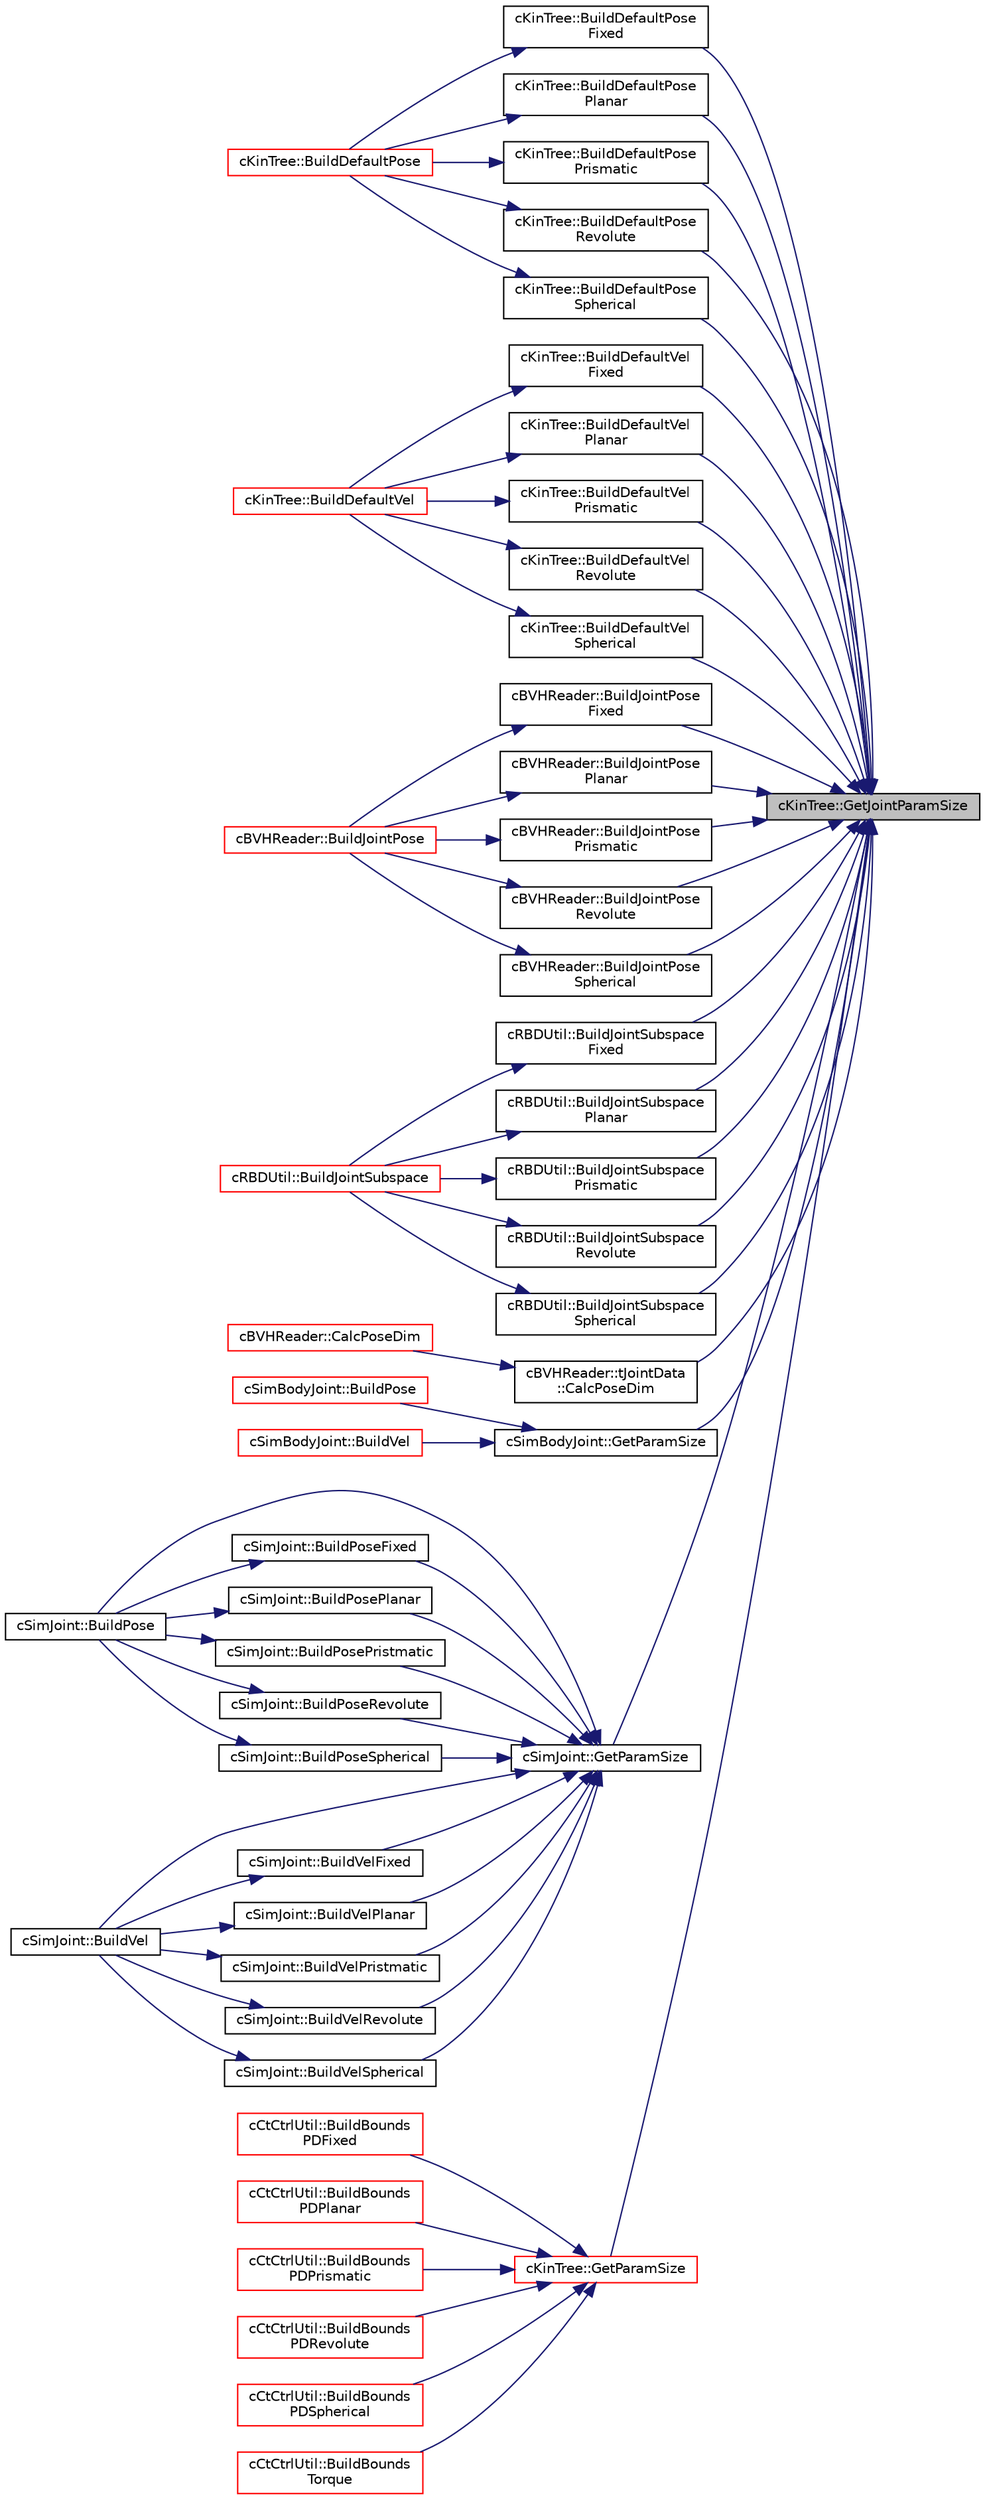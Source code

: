digraph "cKinTree::GetJointParamSize"
{
 // LATEX_PDF_SIZE
  edge [fontname="Helvetica",fontsize="10",labelfontname="Helvetica",labelfontsize="10"];
  node [fontname="Helvetica",fontsize="10",shape=record];
  rankdir="RL";
  Node1 [label="cKinTree::GetJointParamSize",height=0.2,width=0.4,color="black", fillcolor="grey75", style="filled", fontcolor="black",tooltip=" "];
  Node1 -> Node2 [dir="back",color="midnightblue",fontsize="10",style="solid",fontname="Helvetica"];
  Node2 [label="cKinTree::BuildDefaultPose\lFixed",height=0.2,width=0.4,color="black", fillcolor="white", style="filled",URL="$classc_kin_tree.html#a0494eba6fcd934f72d6427ff99e9ed63",tooltip=" "];
  Node2 -> Node3 [dir="back",color="midnightblue",fontsize="10",style="solid",fontname="Helvetica"];
  Node3 [label="cKinTree::BuildDefaultPose",height=0.2,width=0.4,color="red", fillcolor="white", style="filled",URL="$classc_kin_tree.html#a577b420161765e14abae812cb6a16836",tooltip=" "];
  Node1 -> Node8 [dir="back",color="midnightblue",fontsize="10",style="solid",fontname="Helvetica"];
  Node8 [label="cKinTree::BuildDefaultPose\lPlanar",height=0.2,width=0.4,color="black", fillcolor="white", style="filled",URL="$classc_kin_tree.html#a9168467522855ec6e7e789292de9195b",tooltip=" "];
  Node8 -> Node3 [dir="back",color="midnightblue",fontsize="10",style="solid",fontname="Helvetica"];
  Node1 -> Node9 [dir="back",color="midnightblue",fontsize="10",style="solid",fontname="Helvetica"];
  Node9 [label="cKinTree::BuildDefaultPose\lPrismatic",height=0.2,width=0.4,color="black", fillcolor="white", style="filled",URL="$classc_kin_tree.html#ae9b11878c45e4fab737a91d2c8cb36d2",tooltip=" "];
  Node9 -> Node3 [dir="back",color="midnightblue",fontsize="10",style="solid",fontname="Helvetica"];
  Node1 -> Node10 [dir="back",color="midnightblue",fontsize="10",style="solid",fontname="Helvetica"];
  Node10 [label="cKinTree::BuildDefaultPose\lRevolute",height=0.2,width=0.4,color="black", fillcolor="white", style="filled",URL="$classc_kin_tree.html#aa4f3f32615e3e83df8c66420874ea6a6",tooltip=" "];
  Node10 -> Node3 [dir="back",color="midnightblue",fontsize="10",style="solid",fontname="Helvetica"];
  Node1 -> Node11 [dir="back",color="midnightblue",fontsize="10",style="solid",fontname="Helvetica"];
  Node11 [label="cKinTree::BuildDefaultPose\lSpherical",height=0.2,width=0.4,color="black", fillcolor="white", style="filled",URL="$classc_kin_tree.html#a16c6bb69ecce97b1514f14890cba3d44",tooltip=" "];
  Node11 -> Node3 [dir="back",color="midnightblue",fontsize="10",style="solid",fontname="Helvetica"];
  Node1 -> Node12 [dir="back",color="midnightblue",fontsize="10",style="solid",fontname="Helvetica"];
  Node12 [label="cKinTree::BuildDefaultVel\lFixed",height=0.2,width=0.4,color="black", fillcolor="white", style="filled",URL="$classc_kin_tree.html#a7ab58e8fea0492adb5aa5fd963c01faf",tooltip=" "];
  Node12 -> Node13 [dir="back",color="midnightblue",fontsize="10",style="solid",fontname="Helvetica"];
  Node13 [label="cKinTree::BuildDefaultVel",height=0.2,width=0.4,color="red", fillcolor="white", style="filled",URL="$classc_kin_tree.html#a49b1f34387524f9de3c4dbed52be181c",tooltip=" "];
  Node1 -> Node14 [dir="back",color="midnightblue",fontsize="10",style="solid",fontname="Helvetica"];
  Node14 [label="cKinTree::BuildDefaultVel\lPlanar",height=0.2,width=0.4,color="black", fillcolor="white", style="filled",URL="$classc_kin_tree.html#a0a678011b70b7e73f247d3a318a6578f",tooltip=" "];
  Node14 -> Node13 [dir="back",color="midnightblue",fontsize="10",style="solid",fontname="Helvetica"];
  Node1 -> Node15 [dir="back",color="midnightblue",fontsize="10",style="solid",fontname="Helvetica"];
  Node15 [label="cKinTree::BuildDefaultVel\lPrismatic",height=0.2,width=0.4,color="black", fillcolor="white", style="filled",URL="$classc_kin_tree.html#a1e420ad9baa142e032e9c7d26e480fb4",tooltip=" "];
  Node15 -> Node13 [dir="back",color="midnightblue",fontsize="10",style="solid",fontname="Helvetica"];
  Node1 -> Node16 [dir="back",color="midnightblue",fontsize="10",style="solid",fontname="Helvetica"];
  Node16 [label="cKinTree::BuildDefaultVel\lRevolute",height=0.2,width=0.4,color="black", fillcolor="white", style="filled",URL="$classc_kin_tree.html#a521d862b5cfc1cb78a2d187e7465798e",tooltip=" "];
  Node16 -> Node13 [dir="back",color="midnightblue",fontsize="10",style="solid",fontname="Helvetica"];
  Node1 -> Node17 [dir="back",color="midnightblue",fontsize="10",style="solid",fontname="Helvetica"];
  Node17 [label="cKinTree::BuildDefaultVel\lSpherical",height=0.2,width=0.4,color="black", fillcolor="white", style="filled",URL="$classc_kin_tree.html#a1c67d7c63c961f3faa0d908cd8b40510",tooltip=" "];
  Node17 -> Node13 [dir="back",color="midnightblue",fontsize="10",style="solid",fontname="Helvetica"];
  Node1 -> Node18 [dir="back",color="midnightblue",fontsize="10",style="solid",fontname="Helvetica"];
  Node18 [label="cBVHReader::BuildJointPose\lFixed",height=0.2,width=0.4,color="black", fillcolor="white", style="filled",URL="$classc_b_v_h_reader.html#a327bf9231bea79a8a26e38428890eb26",tooltip=" "];
  Node18 -> Node19 [dir="back",color="midnightblue",fontsize="10",style="solid",fontname="Helvetica"];
  Node19 [label="cBVHReader::BuildJointPose",height=0.2,width=0.4,color="red", fillcolor="white", style="filled",URL="$classc_b_v_h_reader.html#ae7d1a30a5feb5571f5e6223430901f45",tooltip=" "];
  Node1 -> Node22 [dir="back",color="midnightblue",fontsize="10",style="solid",fontname="Helvetica"];
  Node22 [label="cBVHReader::BuildJointPose\lPlanar",height=0.2,width=0.4,color="black", fillcolor="white", style="filled",URL="$classc_b_v_h_reader.html#a8f4abaf5322d352b7f98526e439ee459",tooltip=" "];
  Node22 -> Node19 [dir="back",color="midnightblue",fontsize="10",style="solid",fontname="Helvetica"];
  Node1 -> Node23 [dir="back",color="midnightblue",fontsize="10",style="solid",fontname="Helvetica"];
  Node23 [label="cBVHReader::BuildJointPose\lPrismatic",height=0.2,width=0.4,color="black", fillcolor="white", style="filled",URL="$classc_b_v_h_reader.html#a7d296d61350f5f9c1f9c4ffc2fe1b51d",tooltip=" "];
  Node23 -> Node19 [dir="back",color="midnightblue",fontsize="10",style="solid",fontname="Helvetica"];
  Node1 -> Node24 [dir="back",color="midnightblue",fontsize="10",style="solid",fontname="Helvetica"];
  Node24 [label="cBVHReader::BuildJointPose\lRevolute",height=0.2,width=0.4,color="black", fillcolor="white", style="filled",URL="$classc_b_v_h_reader.html#a04dde7acf8ea39ab68310a6166bce895",tooltip=" "];
  Node24 -> Node19 [dir="back",color="midnightblue",fontsize="10",style="solid",fontname="Helvetica"];
  Node1 -> Node25 [dir="back",color="midnightblue",fontsize="10",style="solid",fontname="Helvetica"];
  Node25 [label="cBVHReader::BuildJointPose\lSpherical",height=0.2,width=0.4,color="black", fillcolor="white", style="filled",URL="$classc_b_v_h_reader.html#a8afc9ff26916abc29afab718a7b2b7d7",tooltip=" "];
  Node25 -> Node19 [dir="back",color="midnightblue",fontsize="10",style="solid",fontname="Helvetica"];
  Node1 -> Node26 [dir="back",color="midnightblue",fontsize="10",style="solid",fontname="Helvetica"];
  Node26 [label="cRBDUtil::BuildJointSubspace\lFixed",height=0.2,width=0.4,color="black", fillcolor="white", style="filled",URL="$classc_r_b_d_util.html#a9821d64f6ff68fcb5b683cf2687cf84d",tooltip=" "];
  Node26 -> Node27 [dir="back",color="midnightblue",fontsize="10",style="solid",fontname="Helvetica"];
  Node27 [label="cRBDUtil::BuildJointSubspace",height=0.2,width=0.4,color="red", fillcolor="white", style="filled",URL="$classc_r_b_d_util.html#a451e4c520a865d6ad91f0221c2c26f4a",tooltip=" "];
  Node1 -> Node33 [dir="back",color="midnightblue",fontsize="10",style="solid",fontname="Helvetica"];
  Node33 [label="cRBDUtil::BuildJointSubspace\lPlanar",height=0.2,width=0.4,color="black", fillcolor="white", style="filled",URL="$classc_r_b_d_util.html#acf9f9aaf46ba0909f2ae2979347c0046",tooltip=" "];
  Node33 -> Node27 [dir="back",color="midnightblue",fontsize="10",style="solid",fontname="Helvetica"];
  Node1 -> Node34 [dir="back",color="midnightblue",fontsize="10",style="solid",fontname="Helvetica"];
  Node34 [label="cRBDUtil::BuildJointSubspace\lPrismatic",height=0.2,width=0.4,color="black", fillcolor="white", style="filled",URL="$classc_r_b_d_util.html#ad5a5d6b2136d429f0af9a122bf22e5f8",tooltip=" "];
  Node34 -> Node27 [dir="back",color="midnightblue",fontsize="10",style="solid",fontname="Helvetica"];
  Node1 -> Node35 [dir="back",color="midnightblue",fontsize="10",style="solid",fontname="Helvetica"];
  Node35 [label="cRBDUtil::BuildJointSubspace\lRevolute",height=0.2,width=0.4,color="black", fillcolor="white", style="filled",URL="$classc_r_b_d_util.html#ad62181e5292642cfb7fbcc8dde0f7f85",tooltip=" "];
  Node35 -> Node27 [dir="back",color="midnightblue",fontsize="10",style="solid",fontname="Helvetica"];
  Node1 -> Node36 [dir="back",color="midnightblue",fontsize="10",style="solid",fontname="Helvetica"];
  Node36 [label="cRBDUtil::BuildJointSubspace\lSpherical",height=0.2,width=0.4,color="black", fillcolor="white", style="filled",URL="$classc_r_b_d_util.html#ae562cf04fecc8072c40f9af4e5465208",tooltip=" "];
  Node36 -> Node27 [dir="back",color="midnightblue",fontsize="10",style="solid",fontname="Helvetica"];
  Node1 -> Node37 [dir="back",color="midnightblue",fontsize="10",style="solid",fontname="Helvetica"];
  Node37 [label="cBVHReader::tJointData\l::CalcPoseDim",height=0.2,width=0.4,color="black", fillcolor="white", style="filled",URL="$structc_b_v_h_reader_1_1t_joint_data.html#aa9c02a3494e56953446c6c2d193a2c18",tooltip=" "];
  Node37 -> Node38 [dir="back",color="midnightblue",fontsize="10",style="solid",fontname="Helvetica"];
  Node38 [label="cBVHReader::CalcPoseDim",height=0.2,width=0.4,color="red", fillcolor="white", style="filled",URL="$classc_b_v_h_reader.html#a7d6c9d1b5a67298fb8994aee0c4144d7",tooltip=" "];
  Node1 -> Node39 [dir="back",color="midnightblue",fontsize="10",style="solid",fontname="Helvetica"];
  Node39 [label="cSimBodyJoint::GetParamSize",height=0.2,width=0.4,color="black", fillcolor="white", style="filled",URL="$classc_sim_body_joint.html#a7d0a45de8f9266fd2dbcd45bc0dc45b1",tooltip=" "];
  Node39 -> Node40 [dir="back",color="midnightblue",fontsize="10",style="solid",fontname="Helvetica"];
  Node40 [label="cSimBodyJoint::BuildPose",height=0.2,width=0.4,color="red", fillcolor="white", style="filled",URL="$classc_sim_body_joint.html#adf214d8c9b1ab7f9abe568a51e754c6c",tooltip=" "];
  Node39 -> Node63 [dir="back",color="midnightblue",fontsize="10",style="solid",fontname="Helvetica"];
  Node63 [label="cSimBodyJoint::BuildVel",height=0.2,width=0.4,color="red", fillcolor="white", style="filled",URL="$classc_sim_body_joint.html#adbbc382edb50eb274598e0180c8806f2",tooltip=" "];
  Node1 -> Node66 [dir="back",color="midnightblue",fontsize="10",style="solid",fontname="Helvetica"];
  Node66 [label="cSimJoint::GetParamSize",height=0.2,width=0.4,color="black", fillcolor="white", style="filled",URL="$classc_sim_joint.html#af16adf0e4f5a53862cd0cb98a6fb29c9",tooltip=" "];
  Node66 -> Node67 [dir="back",color="midnightblue",fontsize="10",style="solid",fontname="Helvetica"];
  Node67 [label="cSimJoint::BuildPose",height=0.2,width=0.4,color="black", fillcolor="white", style="filled",URL="$classc_sim_joint.html#aaafe3e9b815e05962fe3180300232f8f",tooltip=" "];
  Node66 -> Node68 [dir="back",color="midnightblue",fontsize="10",style="solid",fontname="Helvetica"];
  Node68 [label="cSimJoint::BuildPoseFixed",height=0.2,width=0.4,color="black", fillcolor="white", style="filled",URL="$classc_sim_joint.html#adb8b9f25a9802bcae165a85cb8aca0fd",tooltip=" "];
  Node68 -> Node67 [dir="back",color="midnightblue",fontsize="10",style="solid",fontname="Helvetica"];
  Node66 -> Node69 [dir="back",color="midnightblue",fontsize="10",style="solid",fontname="Helvetica"];
  Node69 [label="cSimJoint::BuildPosePlanar",height=0.2,width=0.4,color="black", fillcolor="white", style="filled",URL="$classc_sim_joint.html#a798f2c7c5796ee926816de73fbaffcf0",tooltip=" "];
  Node69 -> Node67 [dir="back",color="midnightblue",fontsize="10",style="solid",fontname="Helvetica"];
  Node66 -> Node70 [dir="back",color="midnightblue",fontsize="10",style="solid",fontname="Helvetica"];
  Node70 [label="cSimJoint::BuildPosePristmatic",height=0.2,width=0.4,color="black", fillcolor="white", style="filled",URL="$classc_sim_joint.html#a89f1a7a328669ec810ff708758334b86",tooltip=" "];
  Node70 -> Node67 [dir="back",color="midnightblue",fontsize="10",style="solid",fontname="Helvetica"];
  Node66 -> Node71 [dir="back",color="midnightblue",fontsize="10",style="solid",fontname="Helvetica"];
  Node71 [label="cSimJoint::BuildPoseRevolute",height=0.2,width=0.4,color="black", fillcolor="white", style="filled",URL="$classc_sim_joint.html#a90771be6cc02d86f613f13c9646007c1",tooltip=" "];
  Node71 -> Node67 [dir="back",color="midnightblue",fontsize="10",style="solid",fontname="Helvetica"];
  Node66 -> Node72 [dir="back",color="midnightblue",fontsize="10",style="solid",fontname="Helvetica"];
  Node72 [label="cSimJoint::BuildPoseSpherical",height=0.2,width=0.4,color="black", fillcolor="white", style="filled",URL="$classc_sim_joint.html#a775e66858435fad674c89ea45a56604f",tooltip=" "];
  Node72 -> Node67 [dir="back",color="midnightblue",fontsize="10",style="solid",fontname="Helvetica"];
  Node66 -> Node73 [dir="back",color="midnightblue",fontsize="10",style="solid",fontname="Helvetica"];
  Node73 [label="cSimJoint::BuildVel",height=0.2,width=0.4,color="black", fillcolor="white", style="filled",URL="$classc_sim_joint.html#a294f4ac71659063c169deed6d4e17252",tooltip=" "];
  Node66 -> Node74 [dir="back",color="midnightblue",fontsize="10",style="solid",fontname="Helvetica"];
  Node74 [label="cSimJoint::BuildVelFixed",height=0.2,width=0.4,color="black", fillcolor="white", style="filled",URL="$classc_sim_joint.html#afd32644e90e23260e27ad7f812eb6771",tooltip=" "];
  Node74 -> Node73 [dir="back",color="midnightblue",fontsize="10",style="solid",fontname="Helvetica"];
  Node66 -> Node75 [dir="back",color="midnightblue",fontsize="10",style="solid",fontname="Helvetica"];
  Node75 [label="cSimJoint::BuildVelPlanar",height=0.2,width=0.4,color="black", fillcolor="white", style="filled",URL="$classc_sim_joint.html#af2b2bcab789b02ec46a3462df3c5bc07",tooltip=" "];
  Node75 -> Node73 [dir="back",color="midnightblue",fontsize="10",style="solid",fontname="Helvetica"];
  Node66 -> Node76 [dir="back",color="midnightblue",fontsize="10",style="solid",fontname="Helvetica"];
  Node76 [label="cSimJoint::BuildVelPristmatic",height=0.2,width=0.4,color="black", fillcolor="white", style="filled",URL="$classc_sim_joint.html#a85432651847f32c5962e2d23ce85c7f9",tooltip=" "];
  Node76 -> Node73 [dir="back",color="midnightblue",fontsize="10",style="solid",fontname="Helvetica"];
  Node66 -> Node77 [dir="back",color="midnightblue",fontsize="10",style="solid",fontname="Helvetica"];
  Node77 [label="cSimJoint::BuildVelRevolute",height=0.2,width=0.4,color="black", fillcolor="white", style="filled",URL="$classc_sim_joint.html#ab9eb5bbbe97fe5e2fcfbc16681221686",tooltip=" "];
  Node77 -> Node73 [dir="back",color="midnightblue",fontsize="10",style="solid",fontname="Helvetica"];
  Node66 -> Node78 [dir="back",color="midnightblue",fontsize="10",style="solid",fontname="Helvetica"];
  Node78 [label="cSimJoint::BuildVelSpherical",height=0.2,width=0.4,color="black", fillcolor="white", style="filled",URL="$classc_sim_joint.html#a2c988346971d61dddb827171c30605d7",tooltip=" "];
  Node78 -> Node73 [dir="back",color="midnightblue",fontsize="10",style="solid",fontname="Helvetica"];
  Node1 -> Node79 [dir="back",color="midnightblue",fontsize="10",style="solid",fontname="Helvetica"];
  Node79 [label="cKinTree::GetParamSize",height=0.2,width=0.4,color="red", fillcolor="white", style="filled",URL="$classc_kin_tree.html#ad5d21e19a354b6e8f5406e9167f12161",tooltip=" "];
  Node79 -> Node80 [dir="back",color="midnightblue",fontsize="10",style="solid",fontname="Helvetica"];
  Node80 [label="cCtCtrlUtil::BuildBounds\lPDFixed",height=0.2,width=0.4,color="red", fillcolor="white", style="filled",URL="$classc_ct_ctrl_util.html#aa26caaffb3f30961395d3ab6986b5531",tooltip=" "];
  Node79 -> Node83 [dir="back",color="midnightblue",fontsize="10",style="solid",fontname="Helvetica"];
  Node83 [label="cCtCtrlUtil::BuildBounds\lPDPlanar",height=0.2,width=0.4,color="red", fillcolor="white", style="filled",URL="$classc_ct_ctrl_util.html#a3e35915b3d4cfe29876abf6422b17603",tooltip=" "];
  Node79 -> Node84 [dir="back",color="midnightblue",fontsize="10",style="solid",fontname="Helvetica"];
  Node84 [label="cCtCtrlUtil::BuildBounds\lPDPrismatic",height=0.2,width=0.4,color="red", fillcolor="white", style="filled",URL="$classc_ct_ctrl_util.html#aa0fd796dc319320c1be7379cbc8d634c",tooltip=" "];
  Node79 -> Node85 [dir="back",color="midnightblue",fontsize="10",style="solid",fontname="Helvetica"];
  Node85 [label="cCtCtrlUtil::BuildBounds\lPDRevolute",height=0.2,width=0.4,color="red", fillcolor="white", style="filled",URL="$classc_ct_ctrl_util.html#ad4d35bfd5e97124163ffa9076470f55c",tooltip=" "];
  Node79 -> Node86 [dir="back",color="midnightblue",fontsize="10",style="solid",fontname="Helvetica"];
  Node86 [label="cCtCtrlUtil::BuildBounds\lPDSpherical",height=0.2,width=0.4,color="red", fillcolor="white", style="filled",URL="$classc_ct_ctrl_util.html#a9a61648e24285290c98d90f86bbf8024",tooltip=" "];
  Node79 -> Node87 [dir="back",color="midnightblue",fontsize="10",style="solid",fontname="Helvetica"];
  Node87 [label="cCtCtrlUtil::BuildBounds\lTorque",height=0.2,width=0.4,color="red", fillcolor="white", style="filled",URL="$classc_ct_ctrl_util.html#a59e485ae55da063b40d37b47d769fe55",tooltip=" "];
}
